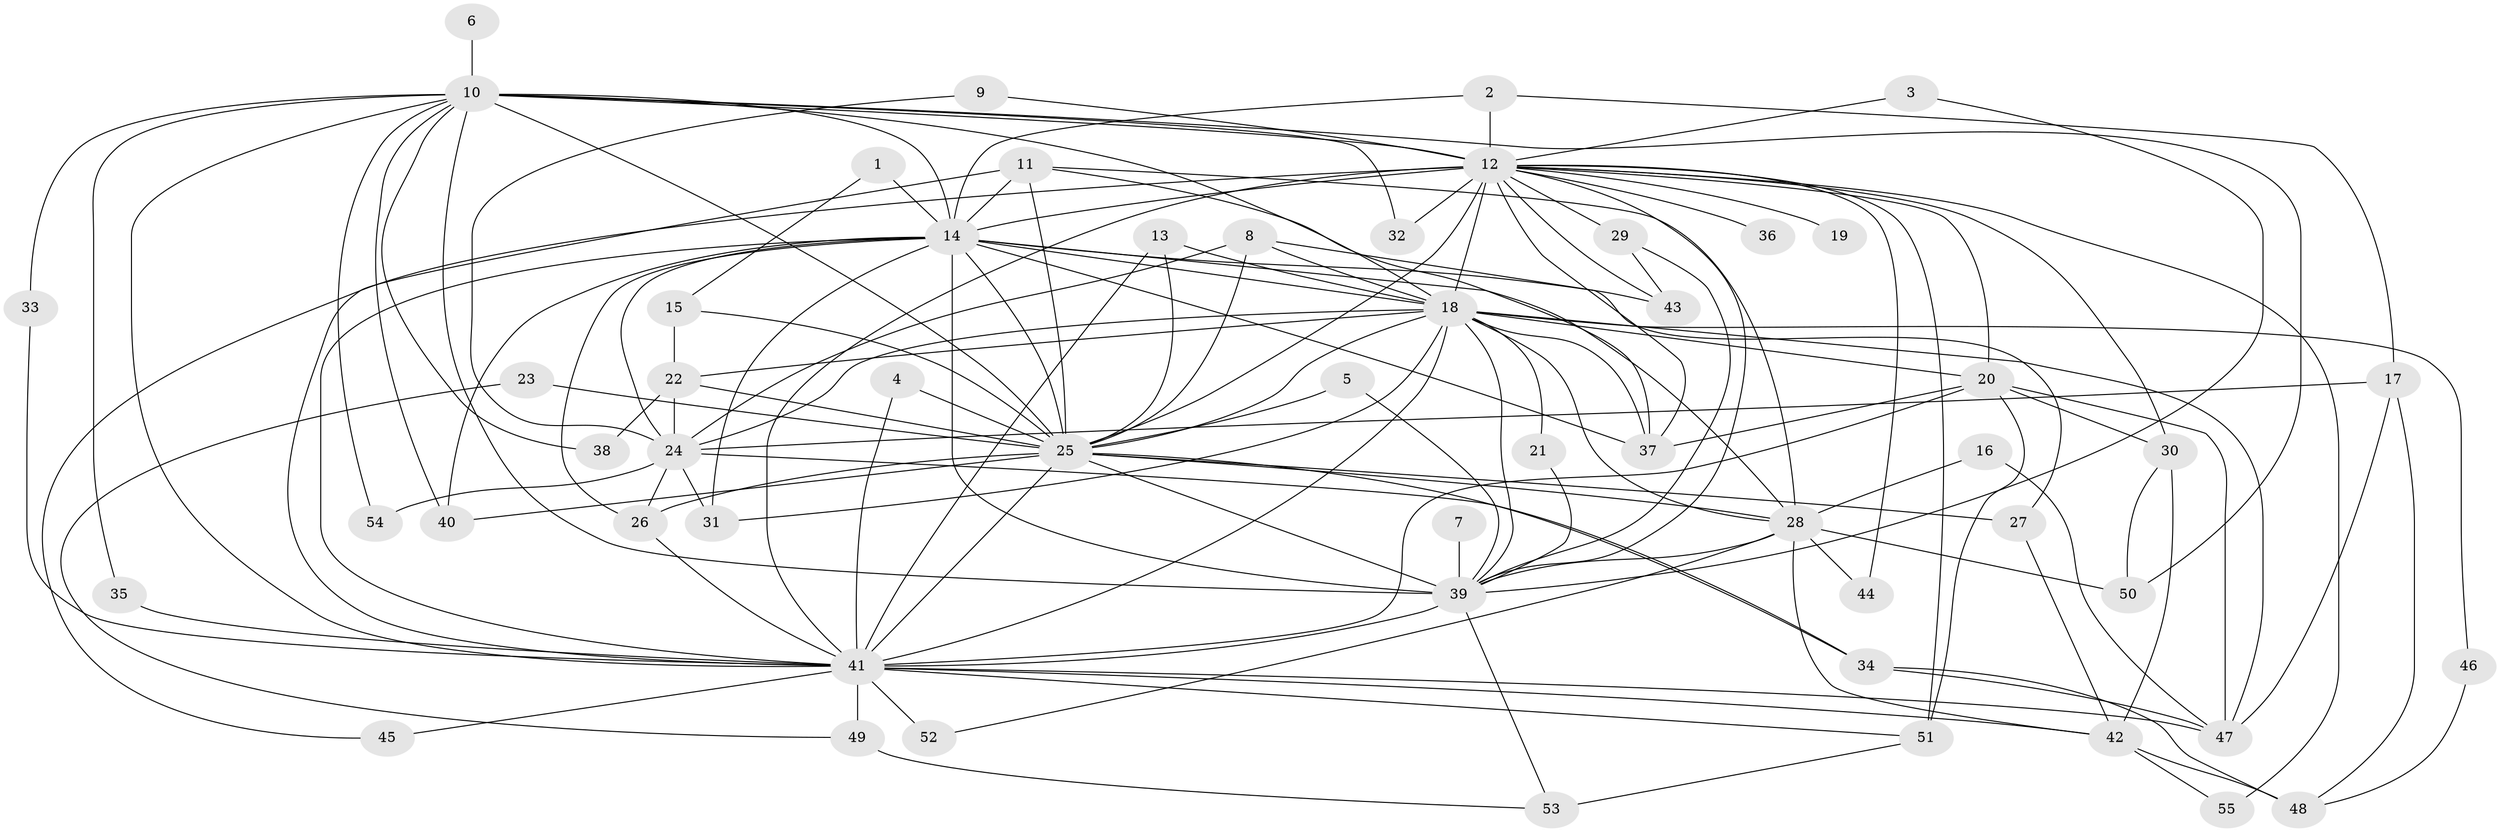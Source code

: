 // original degree distribution, {16: 0.009009009009009009, 34: 0.009009009009009009, 25: 0.018018018018018018, 15: 0.018018018018018018, 20: 0.009009009009009009, 19: 0.009009009009009009, 12: 0.009009009009009009, 29: 0.009009009009009009, 9: 0.009009009009009009, 2: 0.5675675675675675, 5: 0.04504504504504504, 4: 0.05405405405405406, 3: 0.1981981981981982, 10: 0.009009009009009009, 11: 0.009009009009009009, 6: 0.009009009009009009, 7: 0.009009009009009009}
// Generated by graph-tools (version 1.1) at 2025/01/03/09/25 03:01:31]
// undirected, 55 vertices, 137 edges
graph export_dot {
graph [start="1"]
  node [color=gray90,style=filled];
  1;
  2;
  3;
  4;
  5;
  6;
  7;
  8;
  9;
  10;
  11;
  12;
  13;
  14;
  15;
  16;
  17;
  18;
  19;
  20;
  21;
  22;
  23;
  24;
  25;
  26;
  27;
  28;
  29;
  30;
  31;
  32;
  33;
  34;
  35;
  36;
  37;
  38;
  39;
  40;
  41;
  42;
  43;
  44;
  45;
  46;
  47;
  48;
  49;
  50;
  51;
  52;
  53;
  54;
  55;
  1 -- 14 [weight=2.0];
  1 -- 15 [weight=1.0];
  2 -- 12 [weight=1.0];
  2 -- 14 [weight=1.0];
  2 -- 17 [weight=1.0];
  3 -- 12 [weight=1.0];
  3 -- 39 [weight=1.0];
  4 -- 25 [weight=1.0];
  4 -- 41 [weight=1.0];
  5 -- 25 [weight=1.0];
  5 -- 39 [weight=1.0];
  6 -- 10 [weight=1.0];
  7 -- 39 [weight=1.0];
  8 -- 18 [weight=1.0];
  8 -- 24 [weight=1.0];
  8 -- 25 [weight=1.0];
  8 -- 27 [weight=1.0];
  9 -- 12 [weight=1.0];
  9 -- 24 [weight=1.0];
  10 -- 12 [weight=1.0];
  10 -- 14 [weight=4.0];
  10 -- 18 [weight=1.0];
  10 -- 25 [weight=1.0];
  10 -- 32 [weight=1.0];
  10 -- 33 [weight=1.0];
  10 -- 35 [weight=1.0];
  10 -- 38 [weight=1.0];
  10 -- 39 [weight=1.0];
  10 -- 40 [weight=1.0];
  10 -- 41 [weight=3.0];
  10 -- 50 [weight=1.0];
  10 -- 54 [weight=1.0];
  11 -- 14 [weight=1.0];
  11 -- 25 [weight=1.0];
  11 -- 28 [weight=1.0];
  11 -- 37 [weight=1.0];
  11 -- 41 [weight=1.0];
  12 -- 14 [weight=5.0];
  12 -- 18 [weight=3.0];
  12 -- 19 [weight=1.0];
  12 -- 20 [weight=2.0];
  12 -- 25 [weight=1.0];
  12 -- 29 [weight=1.0];
  12 -- 30 [weight=1.0];
  12 -- 32 [weight=2.0];
  12 -- 36 [weight=1.0];
  12 -- 37 [weight=1.0];
  12 -- 39 [weight=1.0];
  12 -- 41 [weight=2.0];
  12 -- 43 [weight=1.0];
  12 -- 44 [weight=1.0];
  12 -- 45 [weight=1.0];
  12 -- 51 [weight=1.0];
  12 -- 55 [weight=2.0];
  13 -- 18 [weight=1.0];
  13 -- 25 [weight=1.0];
  13 -- 41 [weight=2.0];
  14 -- 18 [weight=3.0];
  14 -- 24 [weight=1.0];
  14 -- 25 [weight=4.0];
  14 -- 26 [weight=1.0];
  14 -- 28 [weight=1.0];
  14 -- 31 [weight=1.0];
  14 -- 37 [weight=1.0];
  14 -- 39 [weight=3.0];
  14 -- 40 [weight=1.0];
  14 -- 41 [weight=7.0];
  14 -- 43 [weight=1.0];
  15 -- 22 [weight=1.0];
  15 -- 25 [weight=1.0];
  16 -- 28 [weight=1.0];
  16 -- 47 [weight=1.0];
  17 -- 24 [weight=1.0];
  17 -- 47 [weight=1.0];
  17 -- 48 [weight=1.0];
  18 -- 20 [weight=1.0];
  18 -- 21 [weight=1.0];
  18 -- 22 [weight=1.0];
  18 -- 24 [weight=1.0];
  18 -- 25 [weight=3.0];
  18 -- 28 [weight=1.0];
  18 -- 31 [weight=1.0];
  18 -- 37 [weight=1.0];
  18 -- 39 [weight=1.0];
  18 -- 41 [weight=3.0];
  18 -- 46 [weight=1.0];
  18 -- 47 [weight=2.0];
  20 -- 30 [weight=1.0];
  20 -- 37 [weight=1.0];
  20 -- 41 [weight=2.0];
  20 -- 47 [weight=1.0];
  20 -- 51 [weight=2.0];
  21 -- 39 [weight=1.0];
  22 -- 24 [weight=1.0];
  22 -- 25 [weight=1.0];
  22 -- 38 [weight=1.0];
  23 -- 25 [weight=1.0];
  23 -- 49 [weight=1.0];
  24 -- 26 [weight=2.0];
  24 -- 31 [weight=1.0];
  24 -- 34 [weight=1.0];
  24 -- 54 [weight=1.0];
  25 -- 26 [weight=1.0];
  25 -- 27 [weight=1.0];
  25 -- 28 [weight=1.0];
  25 -- 34 [weight=1.0];
  25 -- 39 [weight=1.0];
  25 -- 40 [weight=1.0];
  25 -- 41 [weight=2.0];
  26 -- 41 [weight=1.0];
  27 -- 42 [weight=1.0];
  28 -- 39 [weight=1.0];
  28 -- 42 [weight=1.0];
  28 -- 44 [weight=1.0];
  28 -- 50 [weight=1.0];
  28 -- 52 [weight=1.0];
  29 -- 39 [weight=1.0];
  29 -- 43 [weight=1.0];
  30 -- 42 [weight=1.0];
  30 -- 50 [weight=1.0];
  33 -- 41 [weight=1.0];
  34 -- 47 [weight=1.0];
  34 -- 48 [weight=1.0];
  35 -- 41 [weight=1.0];
  39 -- 41 [weight=4.0];
  39 -- 53 [weight=1.0];
  41 -- 42 [weight=1.0];
  41 -- 45 [weight=1.0];
  41 -- 47 [weight=2.0];
  41 -- 49 [weight=2.0];
  41 -- 51 [weight=1.0];
  41 -- 52 [weight=2.0];
  42 -- 48 [weight=2.0];
  42 -- 55 [weight=1.0];
  46 -- 48 [weight=1.0];
  49 -- 53 [weight=1.0];
  51 -- 53 [weight=1.0];
}
